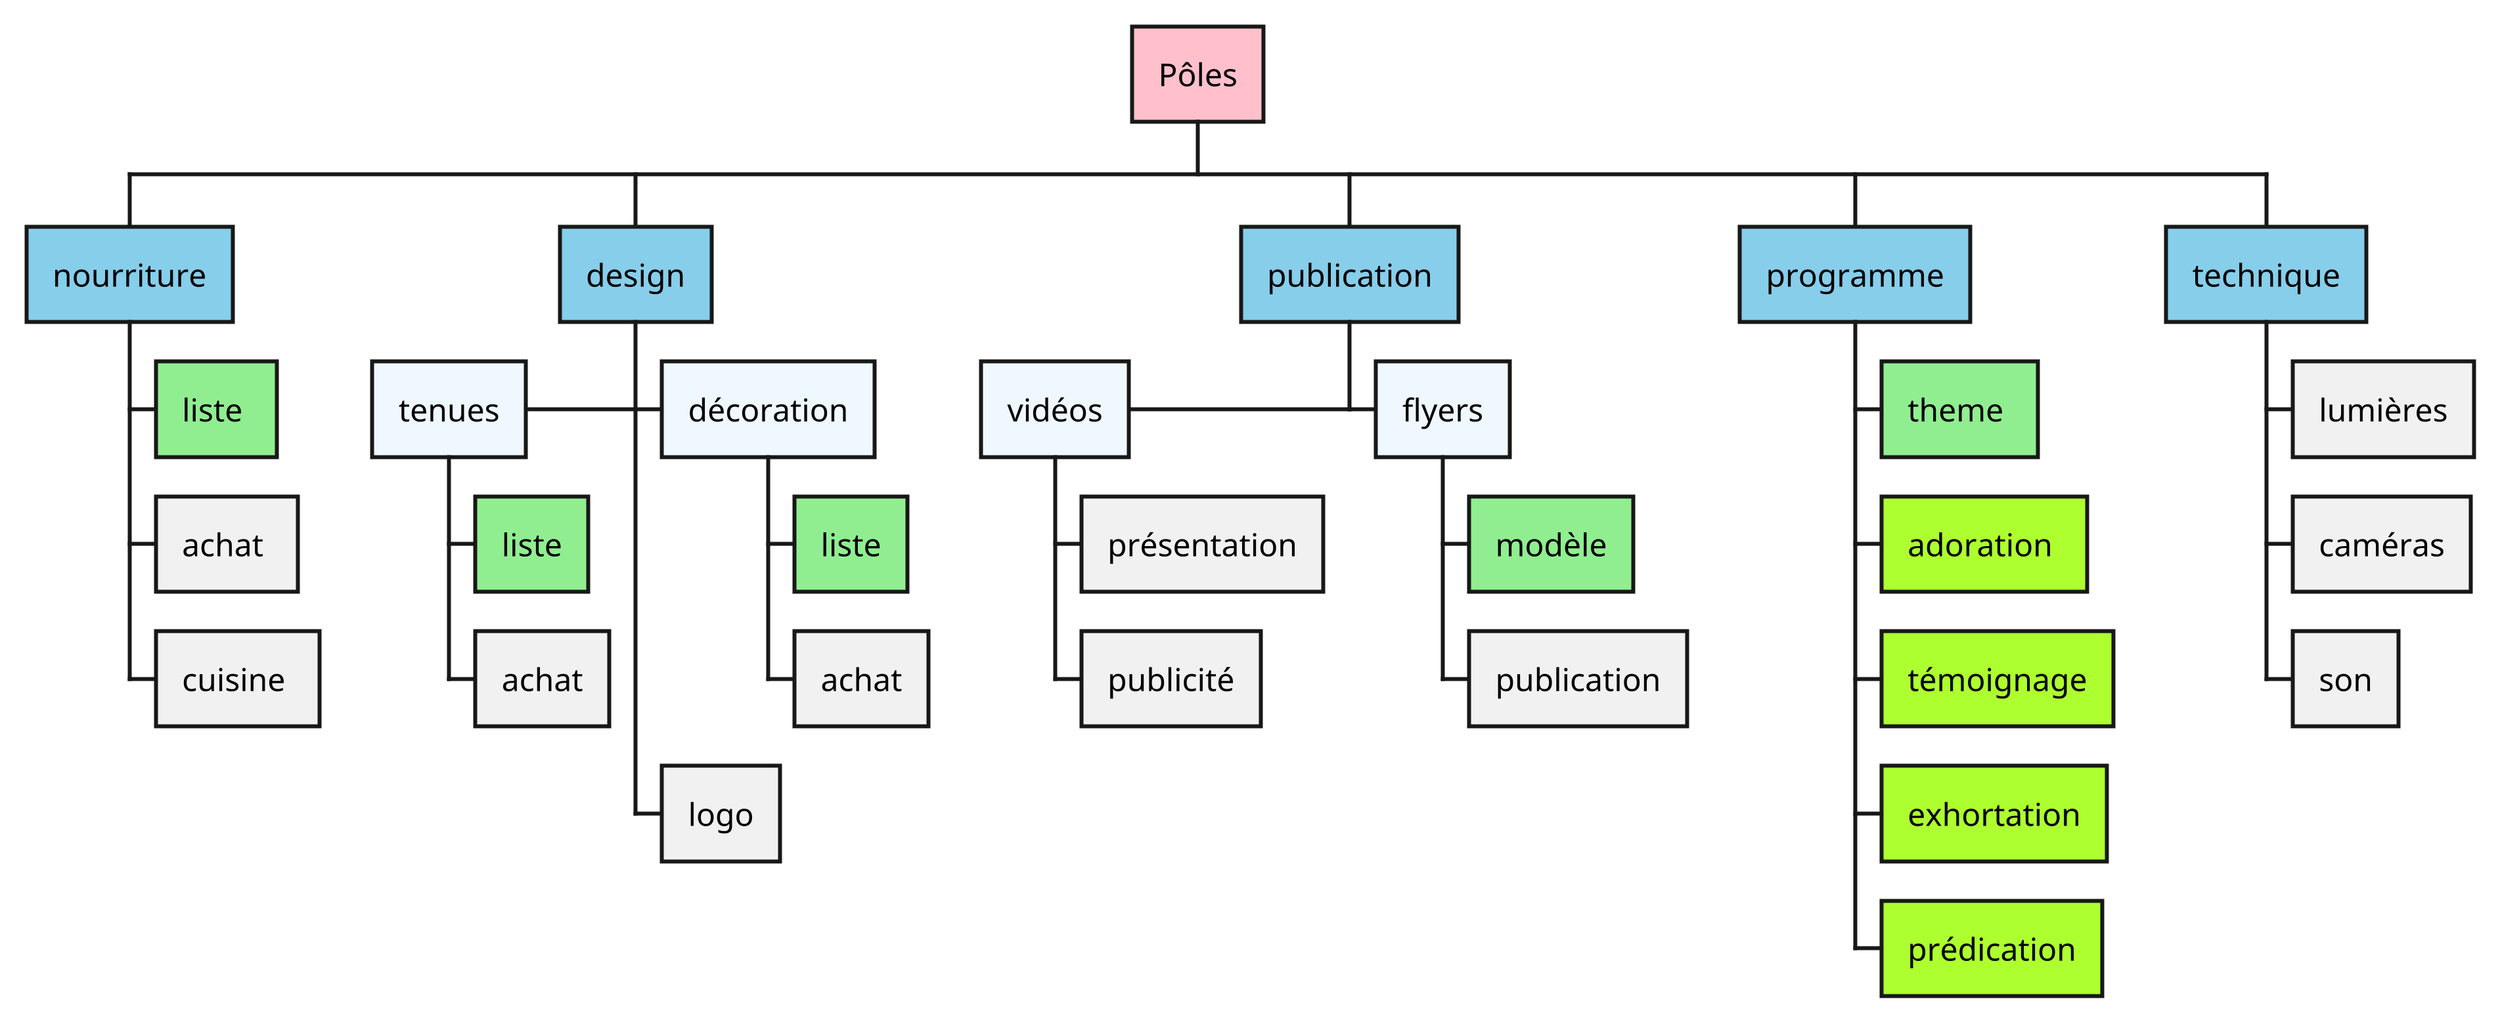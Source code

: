 @startwbs
scale 10

*[#pink] Pôles
**[#Skyblue] nourriture
***[#lightgreen] liste 
*** achat 
*** cuisine 
**[#Skyblue] design
***[#aliceblue]< tenues
****[#lightgreen] liste
**** achat
***[#aliceblue] décoration
****[#lightgreen] liste
**** achat
*** logo
**[#Skyblue] publication
***[#aliceblue] flyers
****[#lightgreen] modèle
**** publication
***[#aliceblue]< vidéos
**** présentation
**** publicité
**[#Skyblue] programme
***[#lightgreen] theme 
***[#greenyellow] adoration 
***[#greenyellow] témoignage
***[#greenyellow] exhortation
***[#greenyellow] prédication
**[#Skyblue] technique
*** lumières
*** caméras
*** son
@endwbs

' le 15 octobre 17h-20h 



Siloé tenu peut-être différent
Idée loge pour les chantres
Nouveau logo Patricia & Angèle
tenu: t-shirt oversized avec message dessus
Roland protocole
Vidéo de présentation
Ami de Roland ingénieur 
List
organisation

Liste des équipes

Goal: afficher les tâches

Faire deux WBS:
- tâches
- groupes

**[#Skyblue] design
*** decoration
**** loge
*** tenues
**** design
**** achat
*** flyers
**** création
**** diffusion
*** vidéos
**** invitation
**** invitation

